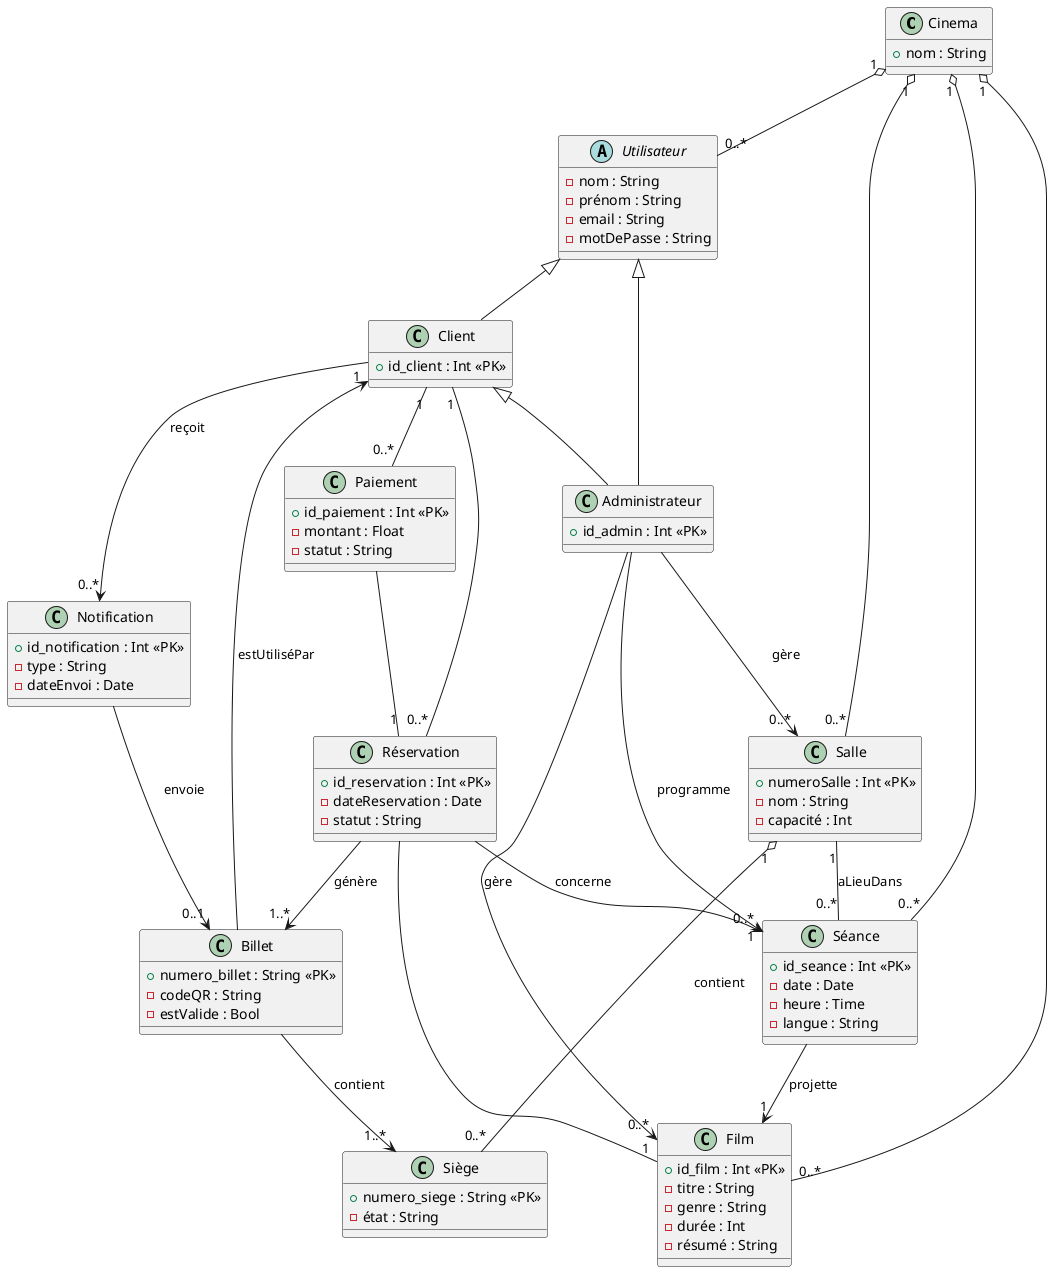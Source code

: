 @startuml

' Définition des classes principales

class Cinema {
  + nom : String
}

abstract class Utilisateur {
  - nom : String
  - prénom : String
  - email : String
  - motDePasse : String
}

class Client {
  + id_client : Int <<PK>>
}

class Administrateur {
  + id_admin : Int <<PK>>
}

Utilisateur <|-- Client
Utilisateur <|-- Administrateur
Client <|-- Administrateur

class Film {
  + id_film : Int <<PK>>
  - titre : String
  - genre : String
  - durée : Int
  - résumé : String
}

class Réservation {
  + id_reservation : Int <<PK>>
  - dateReservation : Date
  - statut : String
}

class Paiement {
  + id_paiement : Int <<PK>>
  - montant : Float
  - statut : String
}

class Salle {
  + numeroSalle : Int <<PK>>
  - nom : String
  - capacité : Int
}

class Séance {
  + id_seance : Int <<PK>>
  - date : Date
  - heure : Time
  - langue : String
}

class Billet {
  + numero_billet : String <<PK>>
  - codeQR : String
  - estValide : Bool
}

class Siège {
  + numero_siege : String <<PK>>
  - état : String
}

class Notification {
  + id_notification : Int <<PK>>
  - type : String
  - dateEnvoi : Date
}

' Relations entre les classes

' Agrégation des éléments dans le Cinema
Cinema "1" o-- "0..*" Salle 
Cinema "1" o-- "0..*" Film 
Cinema "1" o-- "0..*" Séance 
Cinema "1" o-- "0..*" Utilisateur 

' Relations entre Salle et autres classes
Salle "1" o-- "0..*" Siège : contient
Salle "1" -- "0..*" Séance : aLieuDans

' Relations entre Client et Réservation
Client "1" -- "0..*" Réservation
Réservation -- "1" Film

' Relations entre Paiement et Réservation
Client "1" -- "0..*" Paiement
Paiement -- "1" Réservation

' Relations entre Réservation, Billet et Séance
Réservation --> "1..*" Billet : génère
Réservation --> "1" Séance : concerne
Billet --> "1" Client : estUtiliséPar
Billet --> "1..*" Siège : contient

' Relations entre Séance, Film, et Notification
Séance --> "1" Film : projette
Client --> "0..*" Notification : reçoit
Notification --> "0..1" Billet : envoie

' Relations entre Administrateur et gestion des entités
Administrateur --> "0..*" Film : gère
Administrateur --> "0..*" Salle : gère
Administrateur --> "0..*" Séance : programme

@enduml